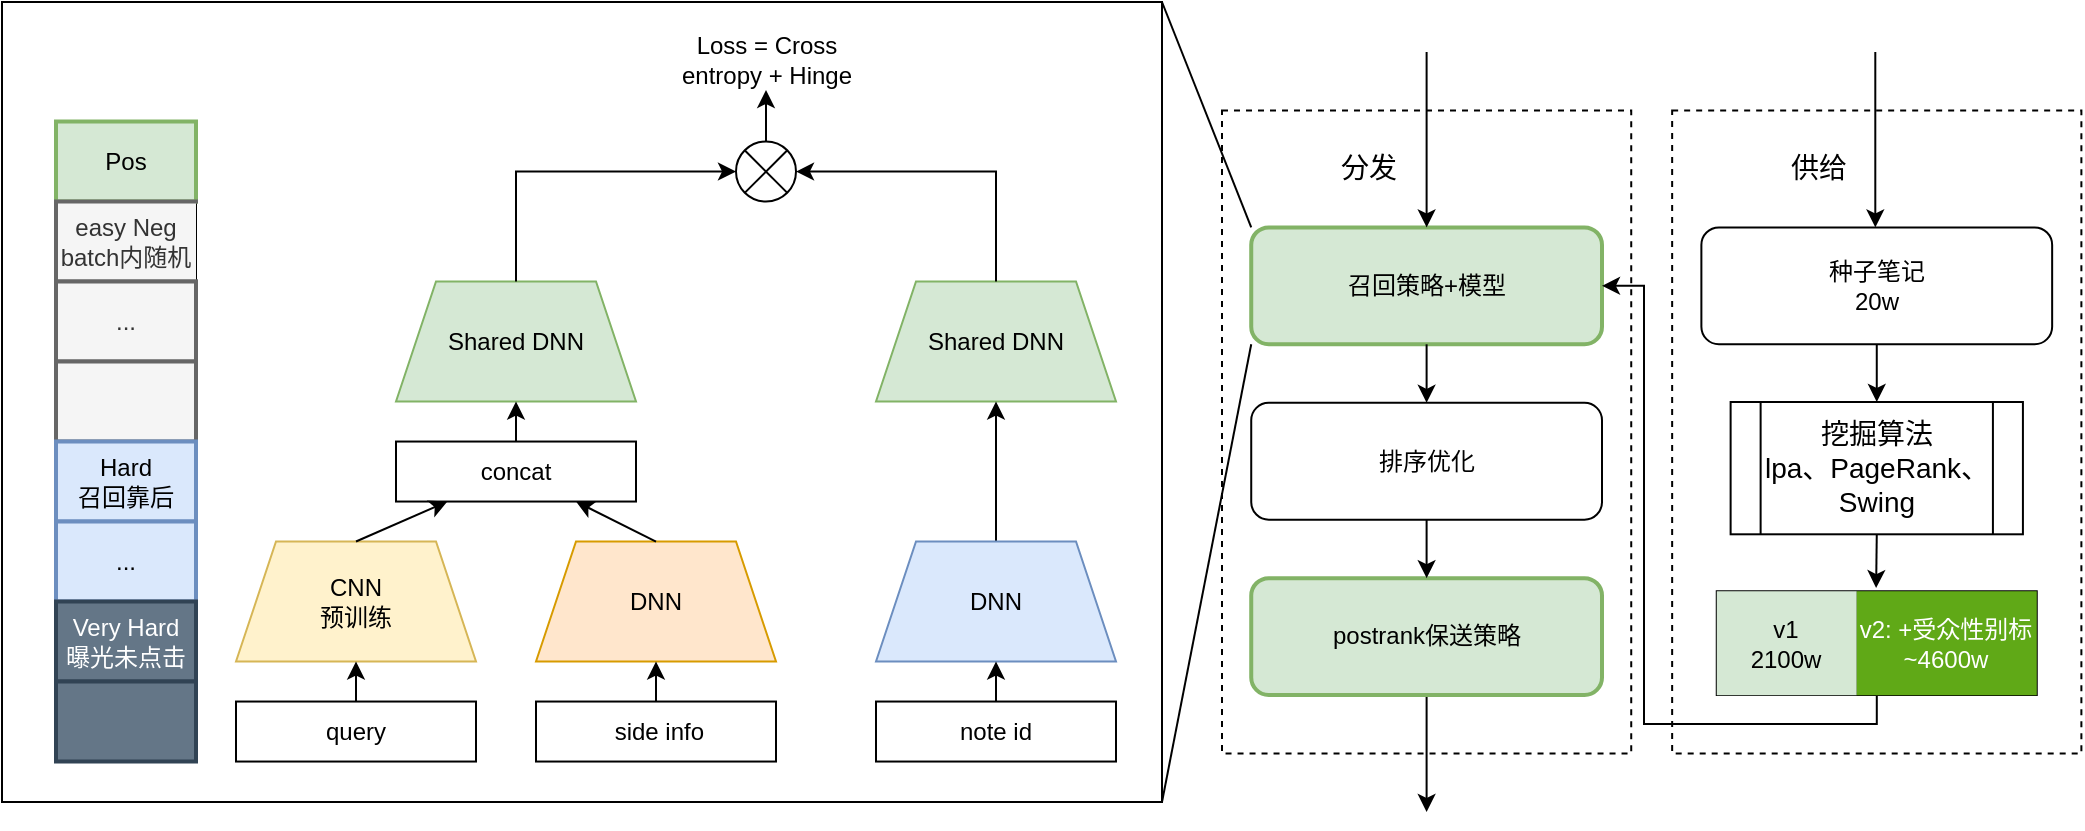 <mxfile version="16.2.2" type="github">
  <diagram id="CH1AJV1AXPssesjO1XAl" name="Page-1">
    <mxGraphModel dx="1606" dy="569" grid="0" gridSize="10" guides="1" tooltips="1" connect="1" arrows="1" fold="1" page="0" pageScale="1" pageWidth="827" pageHeight="1169" math="0" shadow="0">
      <root>
        <mxCell id="0" />
        <mxCell id="1" parent="0" />
        <mxCell id="oMTSmdDWF32hDzsmgZfq-66" value="" style="rounded=0;whiteSpace=wrap;html=1;" vertex="1" parent="1">
          <mxGeometry x="-230" y="180" width="580" height="400" as="geometry" />
        </mxCell>
        <mxCell id="oMTSmdDWF32hDzsmgZfq-1" value="" style="rounded=0;whiteSpace=wrap;html=1;dashed=1;" vertex="1" parent="1">
          <mxGeometry x="605.076" y="234.231" width="204.614" height="321.538" as="geometry" />
        </mxCell>
        <mxCell id="oMTSmdDWF32hDzsmgZfq-2" value="&lt;br&gt;&lt;br&gt;&lt;br&gt;&lt;br&gt;&lt;br&gt;&lt;br&gt;&lt;br&gt;&lt;br&gt;&lt;br&gt;&lt;br&gt;" style="rounded=0;whiteSpace=wrap;html=1;dashed=1;" vertex="1" parent="1">
          <mxGeometry x="380" y="234.231" width="204.614" height="321.538" as="geometry" />
        </mxCell>
        <mxCell id="oMTSmdDWF32hDzsmgZfq-4" value="种子笔记&lt;br&gt;20w" style="rounded=1;whiteSpace=wrap;html=1;fontSize=12;glass=0;strokeWidth=1;shadow=0;" vertex="1" parent="1">
          <mxGeometry x="619.691" y="292.692" width="175.384" height="58.462" as="geometry" />
        </mxCell>
        <mxCell id="oMTSmdDWF32hDzsmgZfq-6" value="召回策略+模型" style="rounded=1;whiteSpace=wrap;html=1;fontSize=12;glass=0;strokeWidth=2;shadow=0;strokeColor=#82b366;fillColor=#d5e8d4;" vertex="1" parent="1">
          <mxGeometry x="394.615" y="292.692" width="175.384" height="58.462" as="geometry" />
        </mxCell>
        <mxCell id="oMTSmdDWF32hDzsmgZfq-7" style="edgeStyle=orthogonalEdgeStyle;rounded=0;orthogonalLoop=1;jettySize=auto;html=1;entryX=1;entryY=0.5;entryDx=0;entryDy=0;fontSize=14;" edge="1" parent="1" source="oMTSmdDWF32hDzsmgZfq-60" target="oMTSmdDWF32hDzsmgZfq-6">
          <mxGeometry relative="1" as="geometry">
            <Array as="points">
              <mxPoint x="707" y="541" />
              <mxPoint x="591" y="541" />
              <mxPoint x="591" y="322" />
            </Array>
            <mxPoint x="707.383" y="526.538" as="sourcePoint" />
          </mxGeometry>
        </mxCell>
        <mxCell id="oMTSmdDWF32hDzsmgZfq-10" value="排序优化" style="rounded=1;whiteSpace=wrap;html=1;fontSize=12;glass=0;strokeWidth=1;shadow=0;" vertex="1" parent="1">
          <mxGeometry x="394.615" y="380.385" width="175.384" height="58.462" as="geometry" />
        </mxCell>
        <mxCell id="oMTSmdDWF32hDzsmgZfq-5" style="edgeStyle=orthogonalEdgeStyle;rounded=0;orthogonalLoop=1;jettySize=auto;html=1;exitX=0.5;exitY=1;exitDx=0;exitDy=0;entryX=0.5;entryY=0;entryDx=0;entryDy=0;" edge="1" parent="1" source="oMTSmdDWF32hDzsmgZfq-6" target="oMTSmdDWF32hDzsmgZfq-10">
          <mxGeometry relative="1" as="geometry" />
        </mxCell>
        <mxCell id="oMTSmdDWF32hDzsmgZfq-11" style="edgeStyle=orthogonalEdgeStyle;rounded=0;orthogonalLoop=1;jettySize=auto;html=1;exitX=0.5;exitY=1;exitDx=0;exitDy=0;" edge="1" parent="1" source="oMTSmdDWF32hDzsmgZfq-12">
          <mxGeometry relative="1" as="geometry">
            <mxPoint x="482.307" y="585" as="targetPoint" />
          </mxGeometry>
        </mxCell>
        <mxCell id="oMTSmdDWF32hDzsmgZfq-12" value="postrank保送策略" style="rounded=1;whiteSpace=wrap;html=1;fontSize=12;glass=0;strokeWidth=2;shadow=0;fillColor=#d5e8d4;strokeColor=#82b366;" vertex="1" parent="1">
          <mxGeometry x="394.615" y="468.077" width="175.384" height="58.462" as="geometry" />
        </mxCell>
        <mxCell id="oMTSmdDWF32hDzsmgZfq-9" style="edgeStyle=orthogonalEdgeStyle;rounded=0;orthogonalLoop=1;jettySize=auto;html=1;exitX=0.5;exitY=1;exitDx=0;exitDy=0;" edge="1" parent="1" source="oMTSmdDWF32hDzsmgZfq-10" target="oMTSmdDWF32hDzsmgZfq-12">
          <mxGeometry relative="1" as="geometry" />
        </mxCell>
        <mxCell id="oMTSmdDWF32hDzsmgZfq-13" value="&lt;span style=&quot;font-weight: normal; font-size: 14px;&quot;&gt;分发&lt;/span&gt;" style="text;strokeColor=none;fillColor=none;html=1;fontSize=14;fontStyle=1;verticalAlign=middle;align=center;dashed=1;" vertex="1" parent="1">
          <mxGeometry x="380" y="234.231" width="146.153" height="58.462" as="geometry" />
        </mxCell>
        <mxCell id="oMTSmdDWF32hDzsmgZfq-14" value="&lt;span style=&quot;font-weight: normal ; font-size: 14px&quot;&gt;供给&lt;/span&gt;" style="text;strokeColor=none;fillColor=none;html=1;fontSize=14;fontStyle=1;verticalAlign=middle;align=center;dashed=1;" vertex="1" parent="1">
          <mxGeometry x="605.076" y="234.231" width="146.153" height="58.462" as="geometry" />
        </mxCell>
        <mxCell id="oMTSmdDWF32hDzsmgZfq-15" value="" style="endArrow=classic;html=1;rounded=0;fontSize=14;entryX=0.5;entryY=0;entryDx=0;entryDy=0;" edge="1" parent="1" target="oMTSmdDWF32hDzsmgZfq-6">
          <mxGeometry width="50" height="50" relative="1" as="geometry">
            <mxPoint x="482.307" y="205" as="sourcePoint" />
            <mxPoint x="518.845" y="58.846" as="targetPoint" />
          </mxGeometry>
        </mxCell>
        <mxCell id="oMTSmdDWF32hDzsmgZfq-16" value="" style="endArrow=classic;html=1;rounded=0;fontSize=14;entryX=0.5;entryY=0;entryDx=0;entryDy=0;" edge="1" parent="1">
          <mxGeometry width="50" height="50" relative="1" as="geometry">
            <mxPoint x="706.652" y="205" as="sourcePoint" />
            <mxPoint x="706.652" y="292.692" as="targetPoint" />
          </mxGeometry>
        </mxCell>
        <mxCell id="oMTSmdDWF32hDzsmgZfq-63" style="edgeStyle=orthogonalEdgeStyle;rounded=0;orthogonalLoop=1;jettySize=auto;html=1;exitX=0.5;exitY=1;exitDx=0;exitDy=0;entryX=0.498;entryY=-0.031;entryDx=0;entryDy=0;entryPerimeter=0;" edge="1" parent="1" source="oMTSmdDWF32hDzsmgZfq-18" target="oMTSmdDWF32hDzsmgZfq-60">
          <mxGeometry relative="1" as="geometry" />
        </mxCell>
        <mxCell id="oMTSmdDWF32hDzsmgZfq-18" value="挖掘算法&lt;br&gt;lpa、PageRank、Swing" style="shape=process;whiteSpace=wrap;html=1;backgroundOutline=1;fontSize=14;strokeColor=#000000;strokeWidth=1;" vertex="1" parent="1">
          <mxGeometry x="634.31" y="380" width="146.15" height="66.15" as="geometry" />
        </mxCell>
        <mxCell id="oMTSmdDWF32hDzsmgZfq-3" style="edgeStyle=orthogonalEdgeStyle;rounded=0;orthogonalLoop=1;jettySize=auto;html=1;exitX=0.5;exitY=1;exitDx=0;exitDy=0;entryX=0.5;entryY=0;entryDx=0;entryDy=0;fontSize=14;" edge="1" parent="1" source="oMTSmdDWF32hDzsmgZfq-4" target="oMTSmdDWF32hDzsmgZfq-18">
          <mxGeometry relative="1" as="geometry" />
        </mxCell>
        <mxCell id="oMTSmdDWF32hDzsmgZfq-58" value="" style="group" vertex="1" connectable="0" parent="1">
          <mxGeometry x="-203" y="239.77" width="530" height="320" as="geometry" />
        </mxCell>
        <mxCell id="oMTSmdDWF32hDzsmgZfq-21" value="query" style="rounded=0;whiteSpace=wrap;html=1;" vertex="1" parent="oMTSmdDWF32hDzsmgZfq-58">
          <mxGeometry x="90" y="290" width="120" height="30" as="geometry" />
        </mxCell>
        <mxCell id="oMTSmdDWF32hDzsmgZfq-23" value="CNN&lt;br&gt;预训练" style="shape=trapezoid;perimeter=trapezoidPerimeter;whiteSpace=wrap;html=1;fixedSize=1;fillColor=#fff2cc;strokeColor=#d6b656;" vertex="1" parent="oMTSmdDWF32hDzsmgZfq-58">
          <mxGeometry x="90" y="210" width="120" height="60" as="geometry" />
        </mxCell>
        <mxCell id="oMTSmdDWF32hDzsmgZfq-20" style="edgeStyle=none;rounded=0;orthogonalLoop=1;jettySize=auto;html=1;exitX=0.5;exitY=0;exitDx=0;exitDy=0;entryX=0.5;entryY=1;entryDx=0;entryDy=0;" edge="1" parent="oMTSmdDWF32hDzsmgZfq-58" source="oMTSmdDWF32hDzsmgZfq-21" target="oMTSmdDWF32hDzsmgZfq-23">
          <mxGeometry relative="1" as="geometry" />
        </mxCell>
        <mxCell id="oMTSmdDWF32hDzsmgZfq-25" value="&amp;nbsp;side info" style="rounded=0;whiteSpace=wrap;html=1;" vertex="1" parent="oMTSmdDWF32hDzsmgZfq-58">
          <mxGeometry x="240" y="290" width="120" height="30" as="geometry" />
        </mxCell>
        <mxCell id="oMTSmdDWF32hDzsmgZfq-27" value="DNN" style="shape=trapezoid;perimeter=trapezoidPerimeter;whiteSpace=wrap;html=1;fixedSize=1;fillColor=#ffe6cc;strokeColor=#d79b00;" vertex="1" parent="oMTSmdDWF32hDzsmgZfq-58">
          <mxGeometry x="240" y="210" width="120" height="60" as="geometry" />
        </mxCell>
        <mxCell id="oMTSmdDWF32hDzsmgZfq-24" style="edgeStyle=none;rounded=0;orthogonalLoop=1;jettySize=auto;html=1;exitX=0.5;exitY=0;exitDx=0;exitDy=0;entryX=0.5;entryY=1;entryDx=0;entryDy=0;" edge="1" parent="oMTSmdDWF32hDzsmgZfq-58" source="oMTSmdDWF32hDzsmgZfq-25" target="oMTSmdDWF32hDzsmgZfq-27">
          <mxGeometry relative="1" as="geometry" />
        </mxCell>
        <mxCell id="oMTSmdDWF32hDzsmgZfq-29" value="concat" style="rounded=0;whiteSpace=wrap;html=1;" vertex="1" parent="oMTSmdDWF32hDzsmgZfq-58">
          <mxGeometry x="170" y="160" width="120" height="30" as="geometry" />
        </mxCell>
        <mxCell id="oMTSmdDWF32hDzsmgZfq-22" style="rounded=0;orthogonalLoop=1;jettySize=auto;html=1;exitX=0.5;exitY=0;exitDx=0;exitDy=0;" edge="1" parent="oMTSmdDWF32hDzsmgZfq-58" source="oMTSmdDWF32hDzsmgZfq-23" target="oMTSmdDWF32hDzsmgZfq-29">
          <mxGeometry relative="1" as="geometry" />
        </mxCell>
        <mxCell id="oMTSmdDWF32hDzsmgZfq-26" style="edgeStyle=none;rounded=0;orthogonalLoop=1;jettySize=auto;html=1;exitX=0.5;exitY=0;exitDx=0;exitDy=0;entryX=0.75;entryY=1;entryDx=0;entryDy=0;" edge="1" parent="oMTSmdDWF32hDzsmgZfq-58" source="oMTSmdDWF32hDzsmgZfq-27" target="oMTSmdDWF32hDzsmgZfq-29">
          <mxGeometry relative="1" as="geometry" />
        </mxCell>
        <mxCell id="oMTSmdDWF32hDzsmgZfq-31" value="Shared DNN" style="shape=trapezoid;perimeter=trapezoidPerimeter;whiteSpace=wrap;html=1;fixedSize=1;fillColor=#d5e8d4;strokeColor=#82b366;" vertex="1" parent="oMTSmdDWF32hDzsmgZfq-58">
          <mxGeometry x="170" y="80" width="120" height="60" as="geometry" />
        </mxCell>
        <mxCell id="oMTSmdDWF32hDzsmgZfq-28" style="edgeStyle=none;rounded=0;orthogonalLoop=1;jettySize=auto;html=1;exitX=0.5;exitY=0;exitDx=0;exitDy=0;entryX=0.5;entryY=1;entryDx=0;entryDy=0;" edge="1" parent="oMTSmdDWF32hDzsmgZfq-58" source="oMTSmdDWF32hDzsmgZfq-29" target="oMTSmdDWF32hDzsmgZfq-31">
          <mxGeometry relative="1" as="geometry" />
        </mxCell>
        <mxCell id="oMTSmdDWF32hDzsmgZfq-32" style="edgeStyle=none;rounded=0;orthogonalLoop=1;jettySize=auto;html=1;entryX=0.5;entryY=1;entryDx=0;entryDy=0;" edge="1" parent="oMTSmdDWF32hDzsmgZfq-58" source="oMTSmdDWF32hDzsmgZfq-27" target="oMTSmdDWF32hDzsmgZfq-27">
          <mxGeometry relative="1" as="geometry" />
        </mxCell>
        <mxCell id="oMTSmdDWF32hDzsmgZfq-34" value="Shared DNN" style="shape=trapezoid;perimeter=trapezoidPerimeter;whiteSpace=wrap;html=1;fixedSize=1;fillColor=#d5e8d4;strokeColor=#82b366;" vertex="1" parent="oMTSmdDWF32hDzsmgZfq-58">
          <mxGeometry x="410" y="80" width="120" height="60" as="geometry" />
        </mxCell>
        <mxCell id="oMTSmdDWF32hDzsmgZfq-36" value="note id" style="rounded=0;whiteSpace=wrap;html=1;" vertex="1" parent="oMTSmdDWF32hDzsmgZfq-58">
          <mxGeometry x="410" y="290" width="120" height="30" as="geometry" />
        </mxCell>
        <mxCell id="oMTSmdDWF32hDzsmgZfq-37" style="edgeStyle=none;rounded=0;orthogonalLoop=1;jettySize=auto;html=1;exitX=0.5;exitY=0;exitDx=0;exitDy=0;entryX=0.5;entryY=1;entryDx=0;entryDy=0;" edge="1" parent="oMTSmdDWF32hDzsmgZfq-58" source="oMTSmdDWF32hDzsmgZfq-38" target="oMTSmdDWF32hDzsmgZfq-34">
          <mxGeometry relative="1" as="geometry" />
        </mxCell>
        <mxCell id="oMTSmdDWF32hDzsmgZfq-38" value="DNN" style="shape=trapezoid;perimeter=trapezoidPerimeter;whiteSpace=wrap;html=1;fixedSize=1;fillColor=#dae8fc;strokeColor=#6c8ebf;" vertex="1" parent="oMTSmdDWF32hDzsmgZfq-58">
          <mxGeometry x="410" y="210" width="120" height="60" as="geometry" />
        </mxCell>
        <mxCell id="oMTSmdDWF32hDzsmgZfq-35" style="edgeStyle=none;rounded=0;orthogonalLoop=1;jettySize=auto;html=1;exitX=0.5;exitY=0;exitDx=0;exitDy=0;entryX=0.5;entryY=1;entryDx=0;entryDy=0;" edge="1" parent="oMTSmdDWF32hDzsmgZfq-58" source="oMTSmdDWF32hDzsmgZfq-36" target="oMTSmdDWF32hDzsmgZfq-38">
          <mxGeometry relative="1" as="geometry" />
        </mxCell>
        <mxCell id="oMTSmdDWF32hDzsmgZfq-39" style="edgeStyle=none;rounded=0;orthogonalLoop=1;jettySize=auto;html=1;entryX=0.5;entryY=1;entryDx=0;entryDy=0;" edge="1" parent="oMTSmdDWF32hDzsmgZfq-58" source="oMTSmdDWF32hDzsmgZfq-38" target="oMTSmdDWF32hDzsmgZfq-38">
          <mxGeometry relative="1" as="geometry" />
        </mxCell>
        <mxCell id="oMTSmdDWF32hDzsmgZfq-40" value="" style="shape=sumEllipse;perimeter=ellipsePerimeter;whiteSpace=wrap;html=1;backgroundOutline=1;" vertex="1" parent="oMTSmdDWF32hDzsmgZfq-58">
          <mxGeometry x="340" y="10" width="30" height="30" as="geometry" />
        </mxCell>
        <mxCell id="oMTSmdDWF32hDzsmgZfq-30" style="edgeStyle=orthogonalEdgeStyle;rounded=0;orthogonalLoop=1;jettySize=auto;html=1;exitX=0.5;exitY=0;exitDx=0;exitDy=0;" edge="1" parent="oMTSmdDWF32hDzsmgZfq-58" source="oMTSmdDWF32hDzsmgZfq-31" target="oMTSmdDWF32hDzsmgZfq-40">
          <mxGeometry relative="1" as="geometry">
            <Array as="points">
              <mxPoint x="230" y="25" />
            </Array>
          </mxGeometry>
        </mxCell>
        <mxCell id="oMTSmdDWF32hDzsmgZfq-41" value="" style="shape=table;startSize=0;container=1;collapsible=0;childLayout=tableLayout;swimlaneFillColor=none;strokeWidth=1;" vertex="1" parent="oMTSmdDWF32hDzsmgZfq-58">
          <mxGeometry width="70" height="320" as="geometry" />
        </mxCell>
        <mxCell id="oMTSmdDWF32hDzsmgZfq-42" value="" style="shape=tableRow;horizontal=0;startSize=0;swimlaneHead=0;swimlaneBody=0;top=0;left=0;bottom=0;right=0;collapsible=0;dropTarget=0;fillColor=none;points=[[0,0.5],[1,0.5]];portConstraint=eastwest;swimlaneFillColor=none;strokeWidth=2;" vertex="1" parent="oMTSmdDWF32hDzsmgZfq-41">
          <mxGeometry width="70" height="40" as="geometry" />
        </mxCell>
        <mxCell id="oMTSmdDWF32hDzsmgZfq-43" value="Pos" style="shape=partialRectangle;html=1;whiteSpace=wrap;connectable=0;overflow=hidden;fillColor=#d5e8d4;top=1;left=1;bottom=1;right=1;pointerEvents=1;strokeColor=#82b366;swimlaneFillColor=none;strokeWidth=2;sketch=0;" vertex="1" parent="oMTSmdDWF32hDzsmgZfq-42">
          <mxGeometry width="70" height="40" as="geometry">
            <mxRectangle width="70" height="40" as="alternateBounds" />
          </mxGeometry>
        </mxCell>
        <mxCell id="oMTSmdDWF32hDzsmgZfq-44" value="" style="shape=tableRow;horizontal=0;startSize=0;swimlaneHead=0;swimlaneBody=0;top=0;left=0;bottom=0;right=0;collapsible=0;dropTarget=0;fillColor=none;points=[[0,0.5],[1,0.5]];portConstraint=eastwest;swimlaneFillColor=none;strokeWidth=2;" vertex="1" parent="oMTSmdDWF32hDzsmgZfq-41">
          <mxGeometry y="40" width="70" height="40" as="geometry" />
        </mxCell>
        <mxCell id="oMTSmdDWF32hDzsmgZfq-45" value="easy Neg&lt;br&gt;batch内随机" style="shape=partialRectangle;html=1;whiteSpace=wrap;connectable=0;overflow=hidden;fillColor=#f5f5f5;top=1;left=1;bottom=1;right=0;pointerEvents=1;fontColor=#333333;strokeColor=#666666;swimlaneFillColor=none;strokeWidth=2;" vertex="1" parent="oMTSmdDWF32hDzsmgZfq-44">
          <mxGeometry width="70" height="40" as="geometry">
            <mxRectangle width="70" height="40" as="alternateBounds" />
          </mxGeometry>
        </mxCell>
        <mxCell id="oMTSmdDWF32hDzsmgZfq-46" value="" style="shape=tableRow;horizontal=0;startSize=0;swimlaneHead=0;swimlaneBody=0;top=0;left=0;bottom=0;right=0;collapsible=0;dropTarget=0;fillColor=none;points=[[0,0.5],[1,0.5]];portConstraint=eastwest;swimlaneFillColor=none;strokeWidth=2;" vertex="1" parent="oMTSmdDWF32hDzsmgZfq-41">
          <mxGeometry y="80" width="70" height="40" as="geometry" />
        </mxCell>
        <mxCell id="oMTSmdDWF32hDzsmgZfq-47" value="..." style="shape=partialRectangle;html=1;whiteSpace=wrap;connectable=0;overflow=hidden;fillColor=#f5f5f5;top=1;left=1;bottom=1;right=1;pointerEvents=1;fontColor=#333333;strokeColor=#666666;swimlaneFillColor=none;strokeWidth=2;" vertex="1" parent="oMTSmdDWF32hDzsmgZfq-46">
          <mxGeometry width="70" height="40" as="geometry">
            <mxRectangle width="70" height="40" as="alternateBounds" />
          </mxGeometry>
        </mxCell>
        <mxCell id="oMTSmdDWF32hDzsmgZfq-48" value="" style="shape=tableRow;horizontal=0;startSize=0;swimlaneHead=0;swimlaneBody=0;top=0;left=0;bottom=0;right=0;collapsible=0;dropTarget=0;fillColor=none;points=[[0,0.5],[1,0.5]];portConstraint=eastwest;swimlaneFillColor=none;strokeWidth=2;" vertex="1" parent="oMTSmdDWF32hDzsmgZfq-41">
          <mxGeometry y="120" width="70" height="40" as="geometry" />
        </mxCell>
        <mxCell id="oMTSmdDWF32hDzsmgZfq-49" value="" style="shape=partialRectangle;html=1;whiteSpace=wrap;connectable=0;overflow=hidden;fillColor=#f5f5f5;top=1;left=1;bottom=1;right=1;pointerEvents=1;fontColor=#333333;strokeColor=#666666;swimlaneFillColor=none;strokeWidth=2;" vertex="1" parent="oMTSmdDWF32hDzsmgZfq-48">
          <mxGeometry width="70" height="40" as="geometry">
            <mxRectangle width="70" height="40" as="alternateBounds" />
          </mxGeometry>
        </mxCell>
        <mxCell id="oMTSmdDWF32hDzsmgZfq-50" value="" style="shape=tableRow;horizontal=0;startSize=0;swimlaneHead=0;swimlaneBody=0;top=0;left=0;bottom=0;right=0;collapsible=0;dropTarget=0;fillColor=none;points=[[0,0.5],[1,0.5]];portConstraint=eastwest;swimlaneFillColor=none;strokeWidth=2;" vertex="1" parent="oMTSmdDWF32hDzsmgZfq-41">
          <mxGeometry y="160" width="70" height="40" as="geometry" />
        </mxCell>
        <mxCell id="oMTSmdDWF32hDzsmgZfq-51" value="&lt;span&gt;Hard&lt;/span&gt;&lt;br&gt;&lt;span&gt;召回靠后&lt;/span&gt;" style="shape=partialRectangle;html=1;whiteSpace=wrap;connectable=0;overflow=hidden;fillColor=#dae8fc;top=1;left=1;bottom=1;right=1;pointerEvents=1;strokeColor=#6c8ebf;swimlaneFillColor=none;strokeWidth=2;" vertex="1" parent="oMTSmdDWF32hDzsmgZfq-50">
          <mxGeometry width="70" height="40" as="geometry">
            <mxRectangle width="70" height="40" as="alternateBounds" />
          </mxGeometry>
        </mxCell>
        <mxCell id="oMTSmdDWF32hDzsmgZfq-52" value="" style="shape=tableRow;horizontal=0;startSize=0;swimlaneHead=0;swimlaneBody=0;top=0;left=0;bottom=0;right=0;collapsible=0;dropTarget=0;fillColor=none;points=[[0,0.5],[1,0.5]];portConstraint=eastwest;swimlaneFillColor=none;strokeWidth=2;" vertex="1" parent="oMTSmdDWF32hDzsmgZfq-41">
          <mxGeometry y="200" width="70" height="40" as="geometry" />
        </mxCell>
        <mxCell id="oMTSmdDWF32hDzsmgZfq-53" value="..." style="shape=partialRectangle;html=1;whiteSpace=wrap;connectable=0;overflow=hidden;fillColor=#dae8fc;top=1;left=1;bottom=1;right=1;pointerEvents=1;strokeColor=#6c8ebf;swimlaneFillColor=none;strokeWidth=2;" vertex="1" parent="oMTSmdDWF32hDzsmgZfq-52">
          <mxGeometry width="70" height="40" as="geometry">
            <mxRectangle width="70" height="40" as="alternateBounds" />
          </mxGeometry>
        </mxCell>
        <mxCell id="oMTSmdDWF32hDzsmgZfq-54" value="" style="shape=tableRow;horizontal=0;startSize=0;swimlaneHead=0;swimlaneBody=0;top=0;left=0;bottom=0;right=0;collapsible=0;dropTarget=0;fillColor=none;points=[[0,0.5],[1,0.5]];portConstraint=eastwest;swimlaneFillColor=none;strokeWidth=2;" vertex="1" parent="oMTSmdDWF32hDzsmgZfq-41">
          <mxGeometry y="240" width="70" height="40" as="geometry" />
        </mxCell>
        <mxCell id="oMTSmdDWF32hDzsmgZfq-55" value="Very Hard&lt;br&gt;曝光未点击" style="shape=partialRectangle;html=1;whiteSpace=wrap;connectable=0;overflow=hidden;fillColor=#647687;top=1;left=1;bottom=1;right=1;pointerEvents=1;fontColor=#ffffff;strokeColor=#314354;swimlaneFillColor=none;strokeWidth=2;" vertex="1" parent="oMTSmdDWF32hDzsmgZfq-54">
          <mxGeometry width="70" height="40" as="geometry">
            <mxRectangle width="70" height="40" as="alternateBounds" />
          </mxGeometry>
        </mxCell>
        <mxCell id="oMTSmdDWF32hDzsmgZfq-56" value="" style="shape=tableRow;horizontal=0;startSize=0;swimlaneHead=0;swimlaneBody=0;top=0;left=0;bottom=0;right=0;collapsible=0;dropTarget=0;fillColor=none;points=[[0,0.5],[1,0.5]];portConstraint=eastwest;swimlaneFillColor=none;strokeWidth=2;" vertex="1" parent="oMTSmdDWF32hDzsmgZfq-41">
          <mxGeometry y="280" width="70" height="40" as="geometry" />
        </mxCell>
        <mxCell id="oMTSmdDWF32hDzsmgZfq-57" value="" style="shape=partialRectangle;html=1;whiteSpace=wrap;connectable=0;overflow=hidden;fillColor=#647687;top=1;left=1;bottom=1;right=1;pointerEvents=1;fontColor=#ffffff;strokeColor=#314354;swimlaneFillColor=none;strokeWidth=2;" vertex="1" parent="oMTSmdDWF32hDzsmgZfq-56">
          <mxGeometry width="70" height="40" as="geometry">
            <mxRectangle width="70" height="40" as="alternateBounds" />
          </mxGeometry>
        </mxCell>
        <mxCell id="oMTSmdDWF32hDzsmgZfq-33" style="edgeStyle=orthogonalEdgeStyle;rounded=0;orthogonalLoop=1;jettySize=auto;html=1;exitX=0.5;exitY=0;exitDx=0;exitDy=0;entryX=1;entryY=0.5;entryDx=0;entryDy=0;" edge="1" parent="oMTSmdDWF32hDzsmgZfq-58" source="oMTSmdDWF32hDzsmgZfq-34" target="oMTSmdDWF32hDzsmgZfq-40">
          <mxGeometry relative="1" as="geometry" />
        </mxCell>
        <mxCell id="oMTSmdDWF32hDzsmgZfq-59" value="" style="shape=table;startSize=0;container=1;collapsible=0;childLayout=tableLayout;" vertex="1" parent="1">
          <mxGeometry x="627.38" y="474.62" width="160" height="51.92" as="geometry" />
        </mxCell>
        <mxCell id="oMTSmdDWF32hDzsmgZfq-60" value="" style="shape=tableRow;horizontal=0;startSize=0;swimlaneHead=0;swimlaneBody=0;top=0;left=0;bottom=0;right=0;collapsible=0;dropTarget=0;fillColor=none;points=[[0,0.5],[1,0.5]];portConstraint=eastwest;" vertex="1" parent="oMTSmdDWF32hDzsmgZfq-59">
          <mxGeometry width="160" height="52" as="geometry" />
        </mxCell>
        <mxCell id="oMTSmdDWF32hDzsmgZfq-61" value="v1&lt;br&gt;2100w" style="shape=partialRectangle;html=1;whiteSpace=wrap;connectable=0;overflow=hidden;fillColor=#d5e8d4;top=0;left=0;bottom=0;right=0;pointerEvents=1;strokeColor=#82b366;" vertex="1" parent="oMTSmdDWF32hDzsmgZfq-60">
          <mxGeometry width="70" height="52" as="geometry">
            <mxRectangle width="70" height="52" as="alternateBounds" />
          </mxGeometry>
        </mxCell>
        <mxCell id="oMTSmdDWF32hDzsmgZfq-62" value="v2: +受众性别标&lt;br&gt;~4600w" style="shape=partialRectangle;html=1;whiteSpace=wrap;connectable=0;overflow=hidden;fillColor=#60a917;top=0;left=0;bottom=0;right=0;pointerEvents=1;fontColor=#ffffff;strokeColor=#2D7600;" vertex="1" parent="oMTSmdDWF32hDzsmgZfq-60">
          <mxGeometry x="70" width="90" height="52" as="geometry">
            <mxRectangle width="90" height="52" as="alternateBounds" />
          </mxGeometry>
        </mxCell>
        <mxCell id="oMTSmdDWF32hDzsmgZfq-64" style="edgeStyle=orthogonalEdgeStyle;rounded=0;orthogonalLoop=1;jettySize=auto;html=1;exitX=0.5;exitY=0;exitDx=0;exitDy=0;entryX=0.5;entryY=1;entryDx=0;entryDy=0;" edge="1" parent="1" source="oMTSmdDWF32hDzsmgZfq-40" target="oMTSmdDWF32hDzsmgZfq-65">
          <mxGeometry relative="1" as="geometry">
            <mxPoint x="152" y="214" as="targetPoint" />
          </mxGeometry>
        </mxCell>
        <mxCell id="oMTSmdDWF32hDzsmgZfq-65" value="Loss = Cross entropy + Hinge" style="text;html=1;strokeColor=none;fillColor=none;align=center;verticalAlign=middle;whiteSpace=wrap;rounded=0;" vertex="1" parent="1">
          <mxGeometry x="104.5" y="194" width="95" height="30" as="geometry" />
        </mxCell>
        <mxCell id="oMTSmdDWF32hDzsmgZfq-68" style="rounded=0;orthogonalLoop=1;jettySize=auto;html=1;exitX=1;exitY=0;exitDx=0;exitDy=0;entryX=0;entryY=0;entryDx=0;entryDy=0;endArrow=none;endFill=0;" edge="1" parent="1" source="oMTSmdDWF32hDzsmgZfq-66" target="oMTSmdDWF32hDzsmgZfq-6">
          <mxGeometry relative="1" as="geometry" />
        </mxCell>
        <mxCell id="oMTSmdDWF32hDzsmgZfq-70" style="edgeStyle=none;rounded=0;orthogonalLoop=1;jettySize=auto;html=1;exitX=1;exitY=1;exitDx=0;exitDy=0;entryX=0;entryY=1;entryDx=0;entryDy=0;endArrow=none;endFill=0;" edge="1" parent="1" source="oMTSmdDWF32hDzsmgZfq-66" target="oMTSmdDWF32hDzsmgZfq-6">
          <mxGeometry relative="1" as="geometry" />
        </mxCell>
      </root>
    </mxGraphModel>
  </diagram>
</mxfile>
